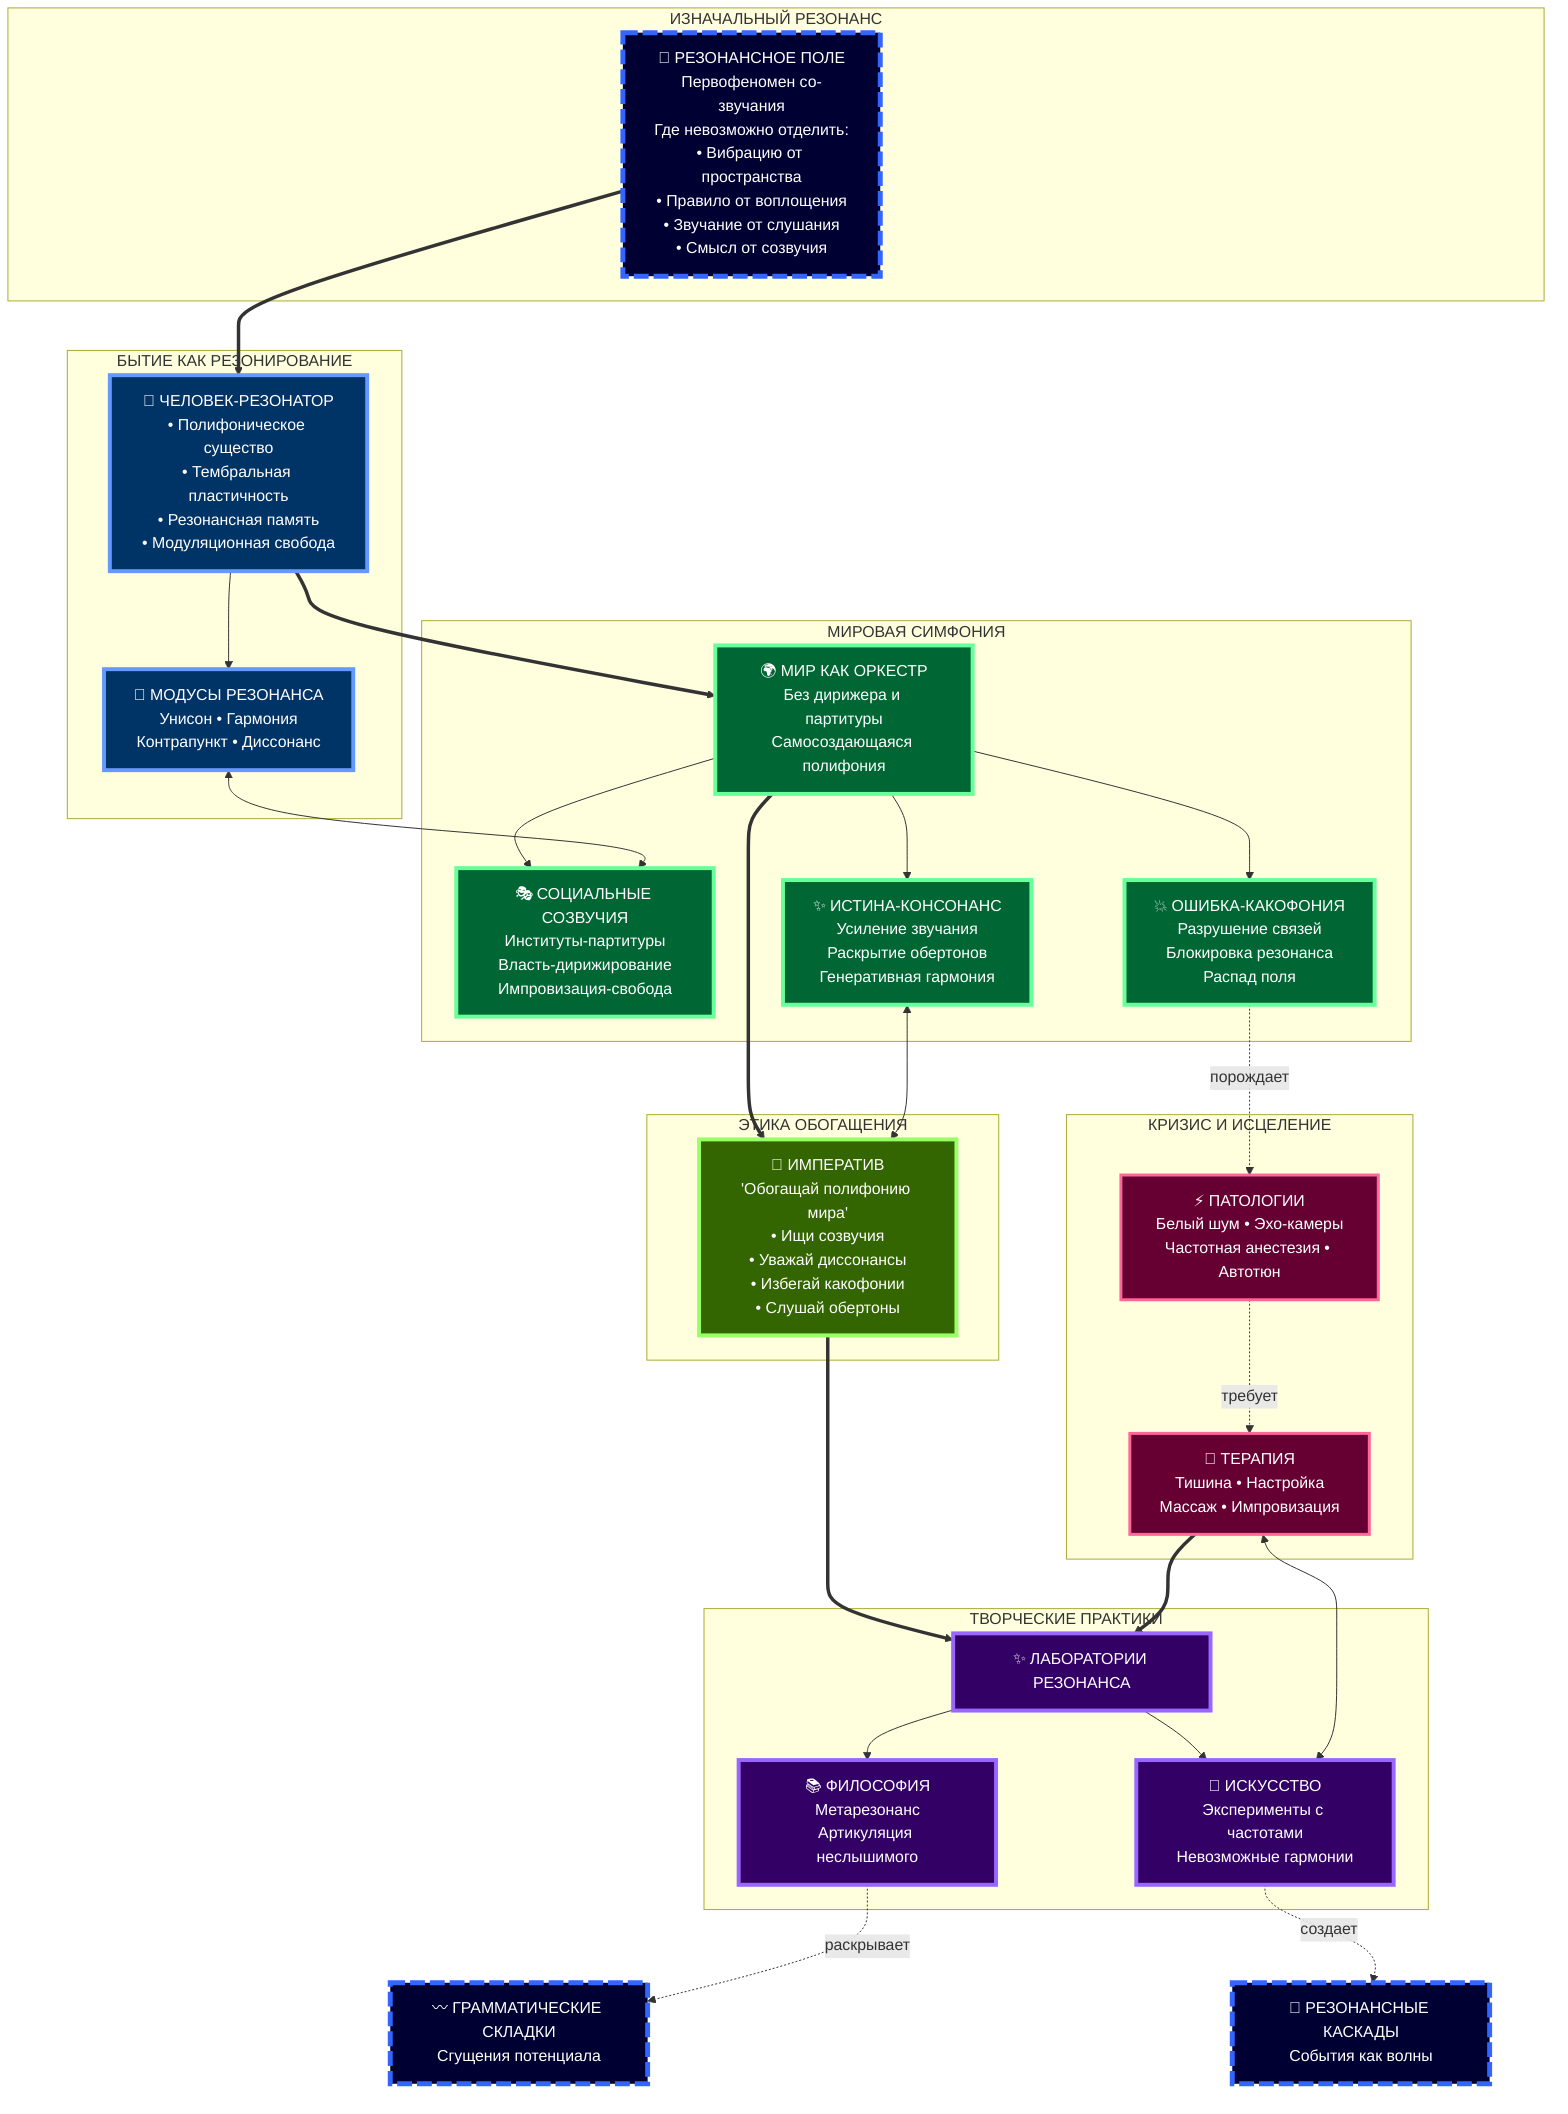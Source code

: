 graph TB
    subgraph "ИЗНАЧАЛЬНЫЙ РЕЗОНАНС"
        ORIGIN["🎵 РЕЗОНАНСНОЕ ПОЛЕ<br/>Первофеномен со-звучания<br/>Где невозможно отделить:<br/>• Вибрацию от пространства<br/>• Правило от воплощения<br/>• Звучание от слушания<br/>• Смысл от созвучия"]
    end
    
    ORIGIN ~~~ FOLD["〰️ ГРАММАТИЧЕСКИЕ СКЛАДКИ<br/>Сгущения потенциала"]
    ORIGIN ~~~ CASCADE["🌊 РЕЗОНАНСНЫЕ КАСКАДЫ<br/>События как волны"]
    
    subgraph "БЫТИЕ КАК РЕЗОНИРОВАНИЕ"
        HUMAN["🎸 ЧЕЛОВЕК-РЕЗОНАТОР<br/>• Полифоническое существо<br/>• Тембральная пластичность<br/>• Резонансная память<br/>• Модуляционная свобода"]
        
        HUMAN --> MODES["🎼 МОДУСЫ РЕЗОНАНСА<br/>Унисон • Гармония<br/>Контрапункт • Диссонанс"]
    end
    
    subgraph "МИРОВАЯ СИМФОНИЯ"
        WORLD["🌍 МИР КАК ОРКЕСТР<br/>Без дирижера и партитуры<br/>Самосоздающаяся полифония"]
        
        WORLD --> SOCIAL["🎭 СОЦИАЛЬНЫЕ СОЗВУЧИЯ<br/>Институты-партитуры<br/>Власть-дирижирование<br/>Импровизация-свобода"]
        
        WORLD --> TRUTH["✨ ИСТИНА-КОНСОНАНС<br/>Усиление звучания<br/>Раскрытие обертонов<br/>Генеративная гармония"]
        
        WORLD --> ERROR["💥 ОШИБКА-КАКОФОНИЯ<br/>Разрушение связей<br/>Блокировка резонанса<br/>Распад поля"]
    end
    
    subgraph "ЭТИКА ОБОГАЩЕНИЯ"
        ETHICS["💫 ИМПЕРАТИВ<br/>'Обогащай полифонию мира'<br/>• Ищи созвучия<br/>• Уважай диссонансы<br/>• Избегай какофонии<br/>• Слушай обертоны"]
    end
    
    subgraph "КРИЗИС И ИСЦЕЛЕНИЕ"
        CRISIS["⚡ ПАТОЛОГИИ<br/>Белый шум • Эхо-камеры<br/>Частотная анестезия • Автотюн"]
        
        THERAPY["🎵 ТЕРАПИЯ<br/>Тишина • Настройка<br/>Массаж • Импровизация"]
    end
    
    subgraph "ТВОРЧЕСКИЕ ПРАКТИКИ"
        CREATE["✨ ЛАБОРАТОРИИ РЕЗОНАНСА"]
        
        CREATE --> ART["🎨 ИСКУССТВО<br/>Эксперименты с частотами<br/>Невозможные гармонии"]
        CREATE --> PHIL["📚 ФИЛОСОФИЯ<br/>Метарезонанс<br/>Артикуляция неслышимого"]
    end
    
    %% Основные резонансные связи
    ORIGIN ==> HUMAN
    HUMAN ==> WORLD
    WORLD ==> ETHICS
    
    %% Патологические диссонансы
    ERROR -.->|"порождает"| CRISIS
    CRISIS -.->|"требует"| THERAPY
    
    %% Творческие гармонии
    ETHICS ==> CREATE
    THERAPY ==> CREATE
    
    %% Циклические созвучия
    CREATE ~~~ ORIGIN
    PHIL -.->|"раскрывает"| FOLD
    ART -.->|"создает"| CASCADE
    
    %% Полифонические переплетения
    MODES <--> SOCIAL
    TRUTH <--> ETHICS
    THERAPY <--> ART
    
    %% Стилизация как музыкальная партитура
    classDef origin fill:#000033,color:#fff,stroke:#3366ff,stroke-width:5px,stroke-dasharray: 15 5
    classDef being fill:#003366,color:#fff,stroke:#6699ff,stroke-width:4px
    classDef world fill:#006633,color:#fff,stroke:#66ff99,stroke-width:4px
    classDef ethics fill:#336600,color:#fff,stroke:#99ff66,stroke-width:4px
    classDef crisis fill:#660033,color:#fff,stroke:#ff6699,stroke-width:3px
    classDef creative fill:#330066,color:#fff,stroke:#9966ff,stroke-width:4px
    
    class ORIGIN,FOLD,CASCADE origin
    class HUMAN,MODES being
    class WORLD,SOCIAL,TRUTH,ERROR world
    class ETHICS ethics
    class CRISIS,THERAPY crisis
    class CREATE,ART,PHIL creative
